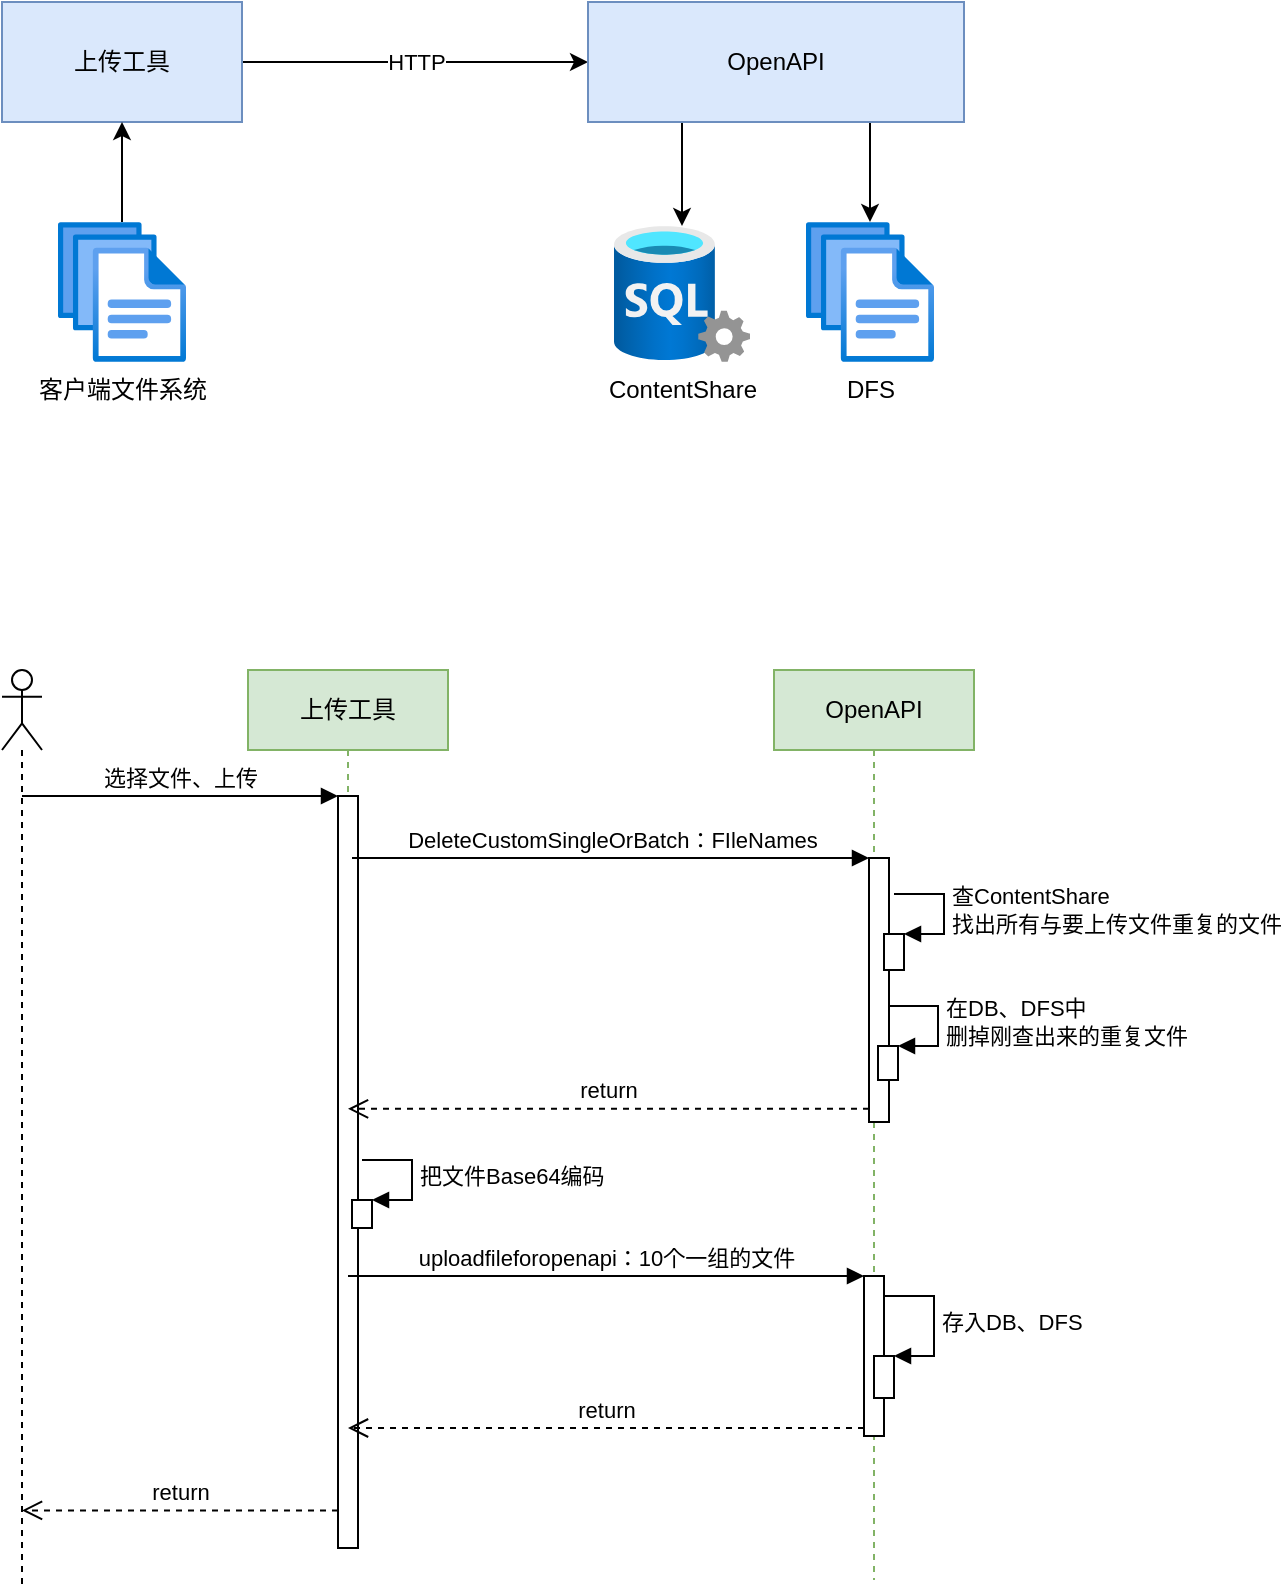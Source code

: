 <mxfile version="14.0.1" type="github">
  <diagram id="ffowCJfu2W1DnHXyGsZl" name="Page-1">
    <mxGraphModel dx="1422" dy="762" grid="0" gridSize="10" guides="1" tooltips="1" connect="1" arrows="1" fold="1" page="1" pageScale="1" pageWidth="1169" pageHeight="1654" math="0" shadow="0">
      <root>
        <mxCell id="0" />
        <mxCell id="1" parent="0" />
        <mxCell id="ZTryJFxjSs6o1tjVrnJ4-10" value="HTTP" style="edgeStyle=orthogonalEdgeStyle;rounded=0;orthogonalLoop=1;jettySize=auto;html=1;exitX=1;exitY=0.5;exitDx=0;exitDy=0;entryX=0;entryY=0.5;entryDx=0;entryDy=0;" edge="1" parent="1" source="ZTryJFxjSs6o1tjVrnJ4-2" target="ZTryJFxjSs6o1tjVrnJ4-3">
          <mxGeometry relative="1" as="geometry" />
        </mxCell>
        <mxCell id="ZTryJFxjSs6o1tjVrnJ4-2" value="上传工具" style="rounded=0;whiteSpace=wrap;html=1;fillColor=#dae8fc;strokeColor=#6c8ebf;" vertex="1" parent="1">
          <mxGeometry x="144" y="120" width="120" height="60" as="geometry" />
        </mxCell>
        <mxCell id="ZTryJFxjSs6o1tjVrnJ4-12" style="edgeStyle=orthogonalEdgeStyle;rounded=0;orthogonalLoop=1;jettySize=auto;html=1;exitX=0.25;exitY=1;exitDx=0;exitDy=0;" edge="1" parent="1" source="ZTryJFxjSs6o1tjVrnJ4-3" target="ZTryJFxjSs6o1tjVrnJ4-8">
          <mxGeometry relative="1" as="geometry" />
        </mxCell>
        <mxCell id="ZTryJFxjSs6o1tjVrnJ4-13" style="edgeStyle=orthogonalEdgeStyle;rounded=0;orthogonalLoop=1;jettySize=auto;html=1;exitX=0.75;exitY=1;exitDx=0;exitDy=0;" edge="1" parent="1" source="ZTryJFxjSs6o1tjVrnJ4-3" target="ZTryJFxjSs6o1tjVrnJ4-4">
          <mxGeometry relative="1" as="geometry" />
        </mxCell>
        <mxCell id="ZTryJFxjSs6o1tjVrnJ4-3" value="OpenAPI" style="rounded=0;whiteSpace=wrap;html=1;fillColor=#dae8fc;strokeColor=#6c8ebf;" vertex="1" parent="1">
          <mxGeometry x="437" y="120" width="188" height="60" as="geometry" />
        </mxCell>
        <mxCell id="ZTryJFxjSs6o1tjVrnJ4-4" value="DFS" style="aspect=fixed;html=1;points=[];align=center;image;fontSize=12;image=img/lib/azure2/general/Files.svg;" vertex="1" parent="1">
          <mxGeometry x="546" y="230" width="64" height="70" as="geometry" />
        </mxCell>
        <mxCell id="ZTryJFxjSs6o1tjVrnJ4-11" value="" style="edgeStyle=orthogonalEdgeStyle;rounded=0;orthogonalLoop=1;jettySize=auto;html=1;" edge="1" parent="1" source="ZTryJFxjSs6o1tjVrnJ4-7" target="ZTryJFxjSs6o1tjVrnJ4-2">
          <mxGeometry relative="1" as="geometry" />
        </mxCell>
        <mxCell id="ZTryJFxjSs6o1tjVrnJ4-7" value="客户端文件系统" style="aspect=fixed;html=1;points=[];align=center;image;fontSize=12;image=img/lib/azure2/general/Files.svg;" vertex="1" parent="1">
          <mxGeometry x="172" y="230" width="64" height="70" as="geometry" />
        </mxCell>
        <mxCell id="ZTryJFxjSs6o1tjVrnJ4-8" value="ContentShare" style="aspect=fixed;html=1;points=[];align=center;image;fontSize=12;image=img/lib/azure2/databases/SQL_Server.svg;" vertex="1" parent="1">
          <mxGeometry x="450" y="232" width="68" height="68" as="geometry" />
        </mxCell>
        <mxCell id="ZTryJFxjSs6o1tjVrnJ4-14" value="" style="shape=umlLifeline;participant=umlActor;perimeter=lifelinePerimeter;whiteSpace=wrap;html=1;container=1;collapsible=0;recursiveResize=0;verticalAlign=top;spacingTop=36;outlineConnect=0;" vertex="1" parent="1">
          <mxGeometry x="144" y="454" width="20" height="459" as="geometry" />
        </mxCell>
        <mxCell id="ZTryJFxjSs6o1tjVrnJ4-15" value="上传工具" style="shape=umlLifeline;perimeter=lifelinePerimeter;whiteSpace=wrap;html=1;container=1;collapsible=0;recursiveResize=0;outlineConnect=0;fillColor=#d5e8d4;strokeColor=#82b366;" vertex="1" parent="1">
          <mxGeometry x="267" y="454" width="100" height="439" as="geometry" />
        </mxCell>
        <mxCell id="ZTryJFxjSs6o1tjVrnJ4-17" value="" style="html=1;points=[];perimeter=orthogonalPerimeter;" vertex="1" parent="ZTryJFxjSs6o1tjVrnJ4-15">
          <mxGeometry x="45" y="63" width="10" height="376" as="geometry" />
        </mxCell>
        <mxCell id="ZTryJFxjSs6o1tjVrnJ4-27" value="" style="html=1;points=[];perimeter=orthogonalPerimeter;" vertex="1" parent="ZTryJFxjSs6o1tjVrnJ4-15">
          <mxGeometry x="52" y="265" width="10" height="14" as="geometry" />
        </mxCell>
        <mxCell id="ZTryJFxjSs6o1tjVrnJ4-28" value="把文件Base64编码" style="edgeStyle=orthogonalEdgeStyle;html=1;align=left;spacingLeft=2;endArrow=block;rounded=0;entryX=1;entryY=0;" edge="1" target="ZTryJFxjSs6o1tjVrnJ4-27" parent="ZTryJFxjSs6o1tjVrnJ4-15">
          <mxGeometry relative="1" as="geometry">
            <mxPoint x="57" y="245" as="sourcePoint" />
            <Array as="points">
              <mxPoint x="82" y="245" />
            </Array>
          </mxGeometry>
        </mxCell>
        <mxCell id="ZTryJFxjSs6o1tjVrnJ4-16" value="OpenAPI" style="shape=umlLifeline;perimeter=lifelinePerimeter;whiteSpace=wrap;html=1;container=1;collapsible=0;recursiveResize=0;outlineConnect=0;fillColor=#d5e8d4;strokeColor=#82b366;" vertex="1" parent="1">
          <mxGeometry x="530" y="454" width="100" height="455" as="geometry" />
        </mxCell>
        <mxCell id="ZTryJFxjSs6o1tjVrnJ4-20" value="" style="html=1;points=[];perimeter=orthogonalPerimeter;" vertex="1" parent="ZTryJFxjSs6o1tjVrnJ4-16">
          <mxGeometry x="47.5" y="94" width="10" height="132" as="geometry" />
        </mxCell>
        <mxCell id="ZTryJFxjSs6o1tjVrnJ4-23" value="" style="html=1;points=[];perimeter=orthogonalPerimeter;" vertex="1" parent="ZTryJFxjSs6o1tjVrnJ4-16">
          <mxGeometry x="55" y="132" width="10" height="18" as="geometry" />
        </mxCell>
        <mxCell id="ZTryJFxjSs6o1tjVrnJ4-24" value="查ContentShare&lt;br&gt;找出所有与要上传文件重复的文件" style="edgeStyle=orthogonalEdgeStyle;html=1;align=left;spacingLeft=2;endArrow=block;rounded=0;entryX=1;entryY=0;" edge="1" target="ZTryJFxjSs6o1tjVrnJ4-23" parent="ZTryJFxjSs6o1tjVrnJ4-16">
          <mxGeometry relative="1" as="geometry">
            <mxPoint x="60" y="112" as="sourcePoint" />
            <Array as="points">
              <mxPoint x="85" y="112" />
            </Array>
          </mxGeometry>
        </mxCell>
        <mxCell id="ZTryJFxjSs6o1tjVrnJ4-25" value="" style="html=1;points=[];perimeter=orthogonalPerimeter;" vertex="1" parent="ZTryJFxjSs6o1tjVrnJ4-16">
          <mxGeometry x="52" y="188" width="10" height="17" as="geometry" />
        </mxCell>
        <mxCell id="ZTryJFxjSs6o1tjVrnJ4-26" value="在DB、DFS中&lt;br&gt;删掉刚查出来的重复文件" style="edgeStyle=orthogonalEdgeStyle;html=1;align=left;spacingLeft=2;endArrow=block;rounded=0;entryX=1;entryY=0;" edge="1" target="ZTryJFxjSs6o1tjVrnJ4-25" parent="ZTryJFxjSs6o1tjVrnJ4-16">
          <mxGeometry relative="1" as="geometry">
            <mxPoint x="57" y="168" as="sourcePoint" />
            <Array as="points">
              <mxPoint x="82" y="168" />
            </Array>
          </mxGeometry>
        </mxCell>
        <mxCell id="ZTryJFxjSs6o1tjVrnJ4-29" value="" style="html=1;points=[];perimeter=orthogonalPerimeter;" vertex="1" parent="ZTryJFxjSs6o1tjVrnJ4-16">
          <mxGeometry x="45" y="303" width="10" height="80" as="geometry" />
        </mxCell>
        <mxCell id="ZTryJFxjSs6o1tjVrnJ4-32" value="" style="html=1;points=[];perimeter=orthogonalPerimeter;" vertex="1" parent="ZTryJFxjSs6o1tjVrnJ4-16">
          <mxGeometry x="50" y="343" width="10" height="21" as="geometry" />
        </mxCell>
        <mxCell id="ZTryJFxjSs6o1tjVrnJ4-33" value="存入DB、DFS" style="edgeStyle=orthogonalEdgeStyle;html=1;align=left;spacingLeft=2;endArrow=block;rounded=0;entryX=1;entryY=0;" edge="1" target="ZTryJFxjSs6o1tjVrnJ4-32" parent="ZTryJFxjSs6o1tjVrnJ4-16">
          <mxGeometry relative="1" as="geometry">
            <mxPoint x="55" y="313" as="sourcePoint" />
            <Array as="points">
              <mxPoint x="80" y="313" />
            </Array>
          </mxGeometry>
        </mxCell>
        <mxCell id="ZTryJFxjSs6o1tjVrnJ4-18" value="选择文件、上传" style="html=1;verticalAlign=bottom;endArrow=block;entryX=0;entryY=0;" edge="1" target="ZTryJFxjSs6o1tjVrnJ4-17" parent="1" source="ZTryJFxjSs6o1tjVrnJ4-14">
          <mxGeometry relative="1" as="geometry">
            <mxPoint x="242" y="517" as="sourcePoint" />
          </mxGeometry>
        </mxCell>
        <mxCell id="ZTryJFxjSs6o1tjVrnJ4-19" value="return" style="html=1;verticalAlign=bottom;endArrow=open;dashed=1;endSize=8;exitX=0;exitY=0.95;" edge="1" source="ZTryJFxjSs6o1tjVrnJ4-17" parent="1" target="ZTryJFxjSs6o1tjVrnJ4-14">
          <mxGeometry relative="1" as="geometry">
            <mxPoint x="242" y="593" as="targetPoint" />
          </mxGeometry>
        </mxCell>
        <mxCell id="ZTryJFxjSs6o1tjVrnJ4-21" value="DeleteCustomSingleOrBatch：FIleNames" style="html=1;verticalAlign=bottom;endArrow=block;entryX=0;entryY=0;" edge="1" target="ZTryJFxjSs6o1tjVrnJ4-20" parent="1">
          <mxGeometry relative="1" as="geometry">
            <mxPoint x="319" y="548" as="sourcePoint" />
          </mxGeometry>
        </mxCell>
        <mxCell id="ZTryJFxjSs6o1tjVrnJ4-22" value="return" style="html=1;verticalAlign=bottom;endArrow=open;dashed=1;endSize=8;exitX=0;exitY=0.95;" edge="1" source="ZTryJFxjSs6o1tjVrnJ4-20" parent="1" target="ZTryJFxjSs6o1tjVrnJ4-15">
          <mxGeometry relative="1" as="geometry">
            <mxPoint x="319" y="624" as="targetPoint" />
          </mxGeometry>
        </mxCell>
        <mxCell id="ZTryJFxjSs6o1tjVrnJ4-30" value="uploadfileforopenapi：10个一组的文件" style="html=1;verticalAlign=bottom;endArrow=block;entryX=0;entryY=0;" edge="1" target="ZTryJFxjSs6o1tjVrnJ4-29" parent="1" source="ZTryJFxjSs6o1tjVrnJ4-15">
          <mxGeometry relative="1" as="geometry">
            <mxPoint x="508" y="738" as="sourcePoint" />
          </mxGeometry>
        </mxCell>
        <mxCell id="ZTryJFxjSs6o1tjVrnJ4-31" value="return" style="html=1;verticalAlign=bottom;endArrow=open;dashed=1;endSize=8;exitX=0;exitY=0.95;" edge="1" source="ZTryJFxjSs6o1tjVrnJ4-29" parent="1" target="ZTryJFxjSs6o1tjVrnJ4-15">
          <mxGeometry relative="1" as="geometry">
            <mxPoint x="508" y="814" as="targetPoint" />
          </mxGeometry>
        </mxCell>
      </root>
    </mxGraphModel>
  </diagram>
</mxfile>
